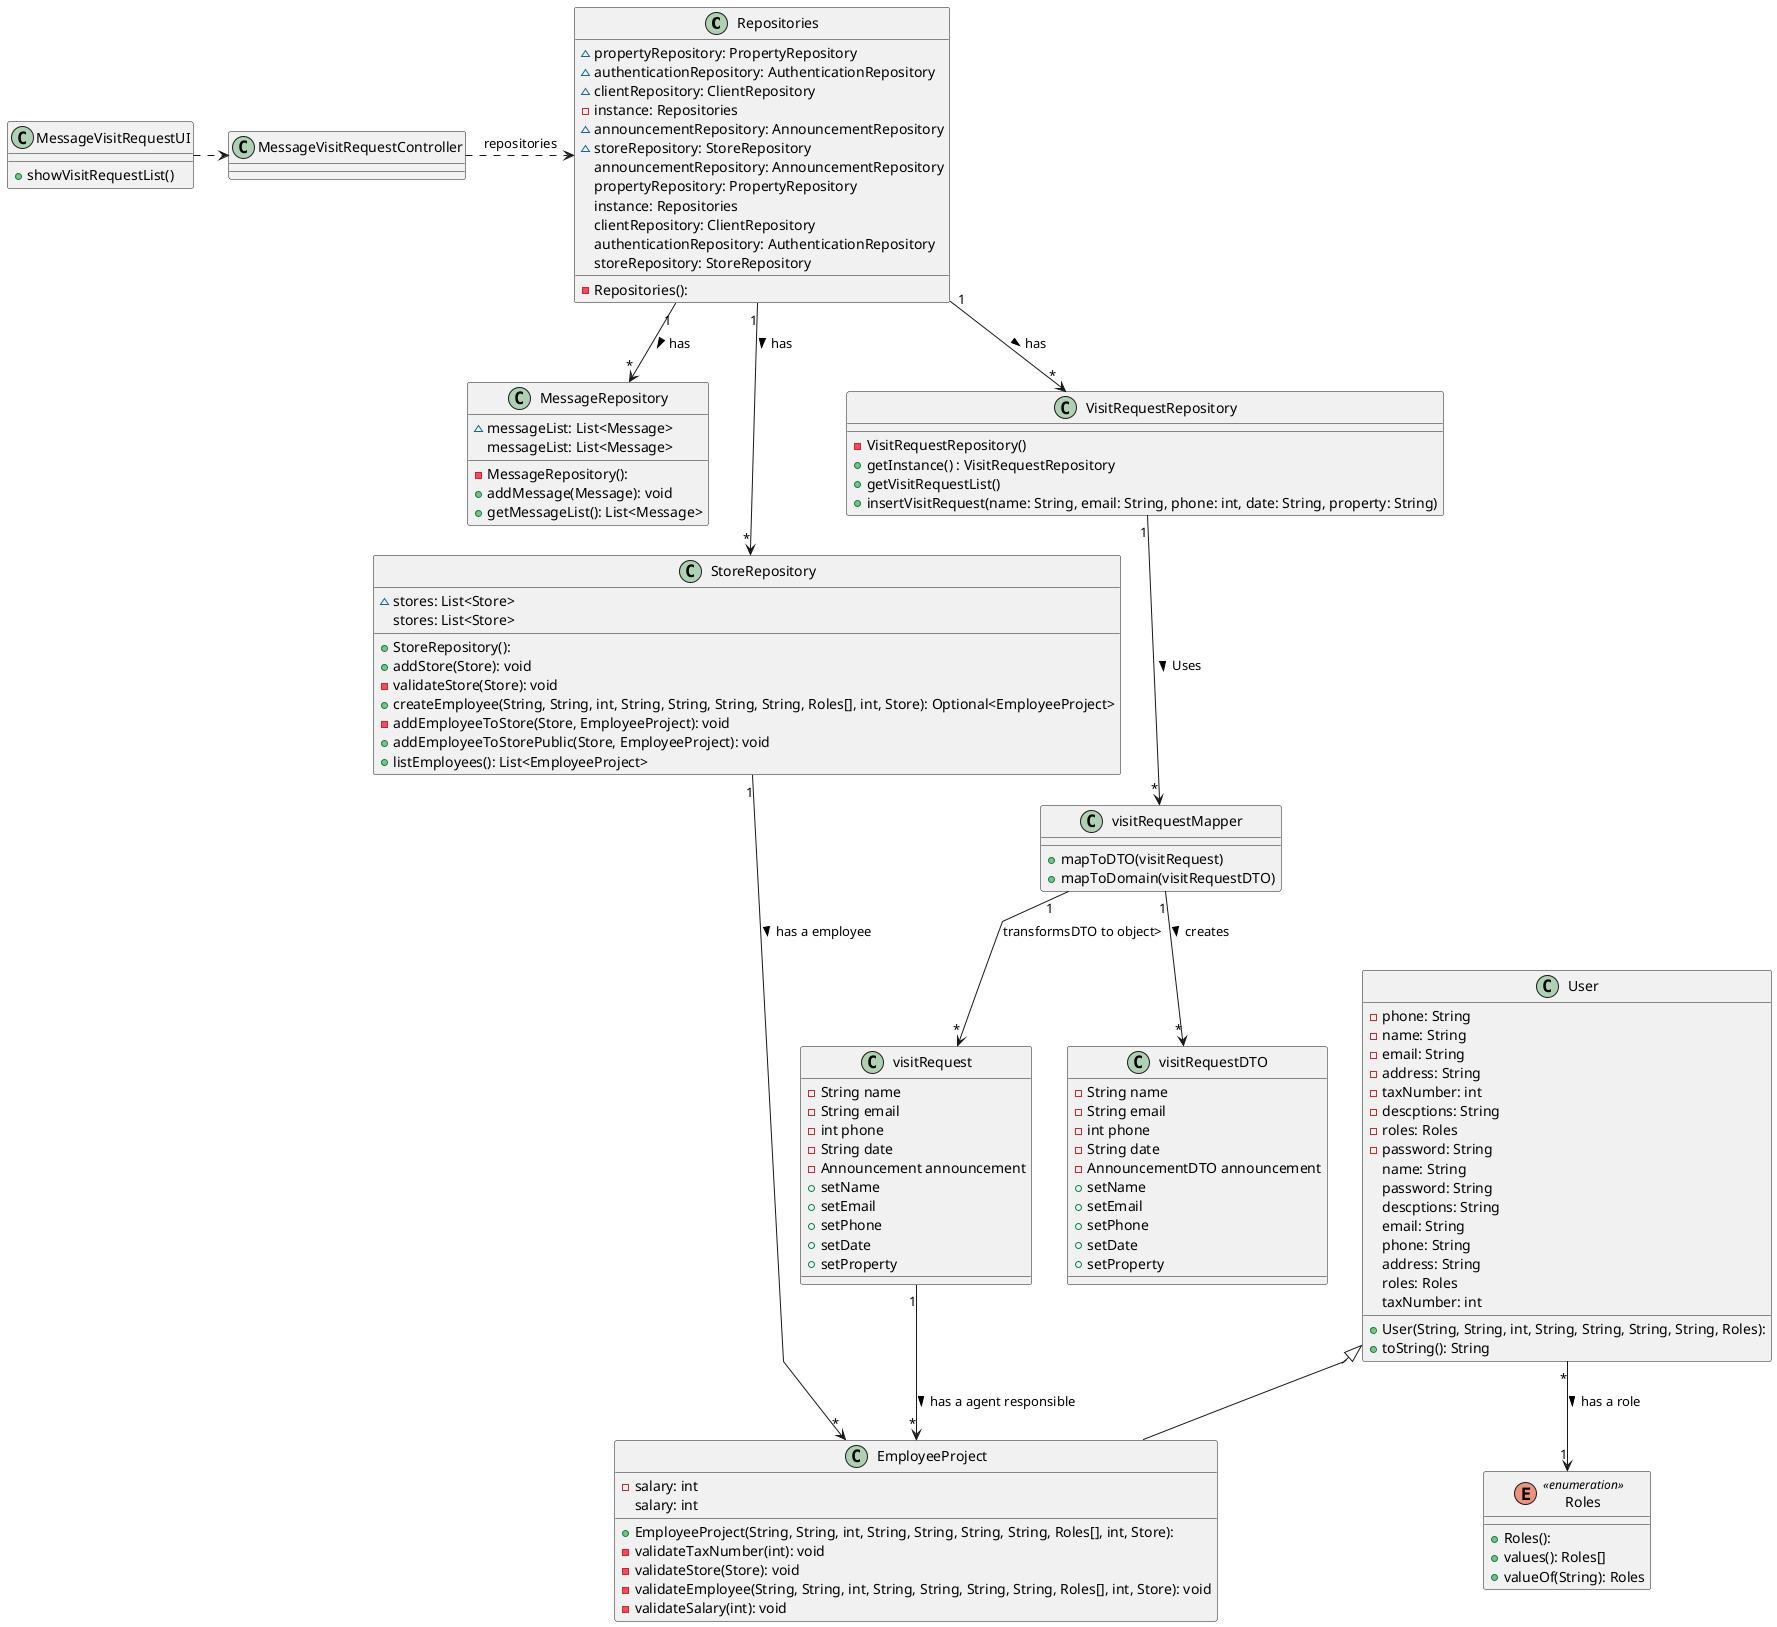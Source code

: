 @startuml
'skinparam monochrome true
skinparam packageStyle rectangle
skinparam shadowing false
skinparam linetype polyline
'skinparam linetype orto

skinparam classAttributeIconSize "2"
'left to right direction
class Repositories {
  - Repositories():
  ~ propertyRepository: PropertyRepository
  ~ authenticationRepository: AuthenticationRepository
  ~ clientRepository: ClientRepository
  - instance: Repositories
  ~ announcementRepository: AnnouncementRepository
  ~ storeRepository: StoreRepository
   announcementRepository: AnnouncementRepository
   propertyRepository: PropertyRepository
   instance: Repositories
   clientRepository: ClientRepository
   authenticationRepository: AuthenticationRepository
   storeRepository: StoreRepository
}

class MessageRepository {
  - MessageRepository():
  ~ messageList: List<Message>
  + addMessage(Message): void
  + getMessageList(): List<Message>
   messageList: List<Message>
}

class StoreRepository {
  + StoreRepository():
  ~ stores: List<Store>
  + addStore(Store): void
  - validateStore(Store): void
  + createEmployee(String, String, int, String, String, String, String, Roles[], int, Store): Optional<EmployeeProject>
  - addEmployeeToStore(Store, EmployeeProject): void
  + addEmployeeToStorePublic(Store, EmployeeProject): void
  + listEmployees(): List<EmployeeProject>
   stores: List<Store>
}


class VisitRequestRepository {
    - VisitRequestRepository()
    + getInstance() : VisitRequestRepository
    + getVisitRequestList()
    + insertVisitRequest(name: String, email: String, phone: int, date: String, property: String)
}

class MessageVisitRequestUI {
    + showVisitRequestList()
}


class MessageVisitRequestController{
}

class User {
  + User(String, String, int, String, String, String, String, Roles):
  - phone: String
  - name: String
  - email: String
  - address: String
  - taxNumber: int
  - descptions: String
  - roles: Roles
  - password: String
  + toString(): String
   name: String
   password: String
   descptions: String
   email: String
   phone: String
   address: String
   roles: Roles
   taxNumber: int
}

enum Roles << enumeration >> {
  + Roles():
  + values(): Roles[]
  + valueOf(String): Roles
}

class visitRequest {
    -String name
    -String email
    -int phone
    -String date
    -Announcement announcement
    +setName
    +setEmail
    +setPhone
    +setDate
    +setProperty
}

class visitRequestDTO{
    -String name
    -String email
    -int phone
    -String date
    -AnnouncementDTO announcement
    +setName
    +setEmail
    +setPhone
    +setDate
    +setProperty
}

class visitRequestMapper{
    +mapToDTO(visitRequest)
    +mapToDomain(visitRequestDTO)
}




class EmployeeProject extends User{
  + EmployeeProject(String, String, int, String, String, String, String, Roles[], int, Store):
  - salary: int
  - validateTaxNumber(int): void
  - validateStore(Store): void
  - validateEmployee(String, String, int, String, String, String, String, Roles[], int, Store): void
  - validateSalary(int): void
   salary: int
}
MessageVisitRequestController .> Repositories : repositories
MessageVisitRequestUI .> MessageVisitRequestController
Repositories "1" --> "*" StoreRepository : has >
Repositories "1" --> "*" VisitRequestRepository : has >
Repositories "1" --> "*" MessageRepository : has >
VisitRequestRepository "1" --> "*" visitRequestMapper : Uses >
visitRequestMapper "1" --> "*" visitRequestDTO : creates >
visitRequestMapper "1" --> "*" visitRequest : transformsDTO to object>
visitRequest "1" --> "*" EmployeeProject : has a agent responsible >
User "*" --> "1" Roles : has a role >
StoreRepository "1" --> "*" EmployeeProject : has a employee >
@enduml